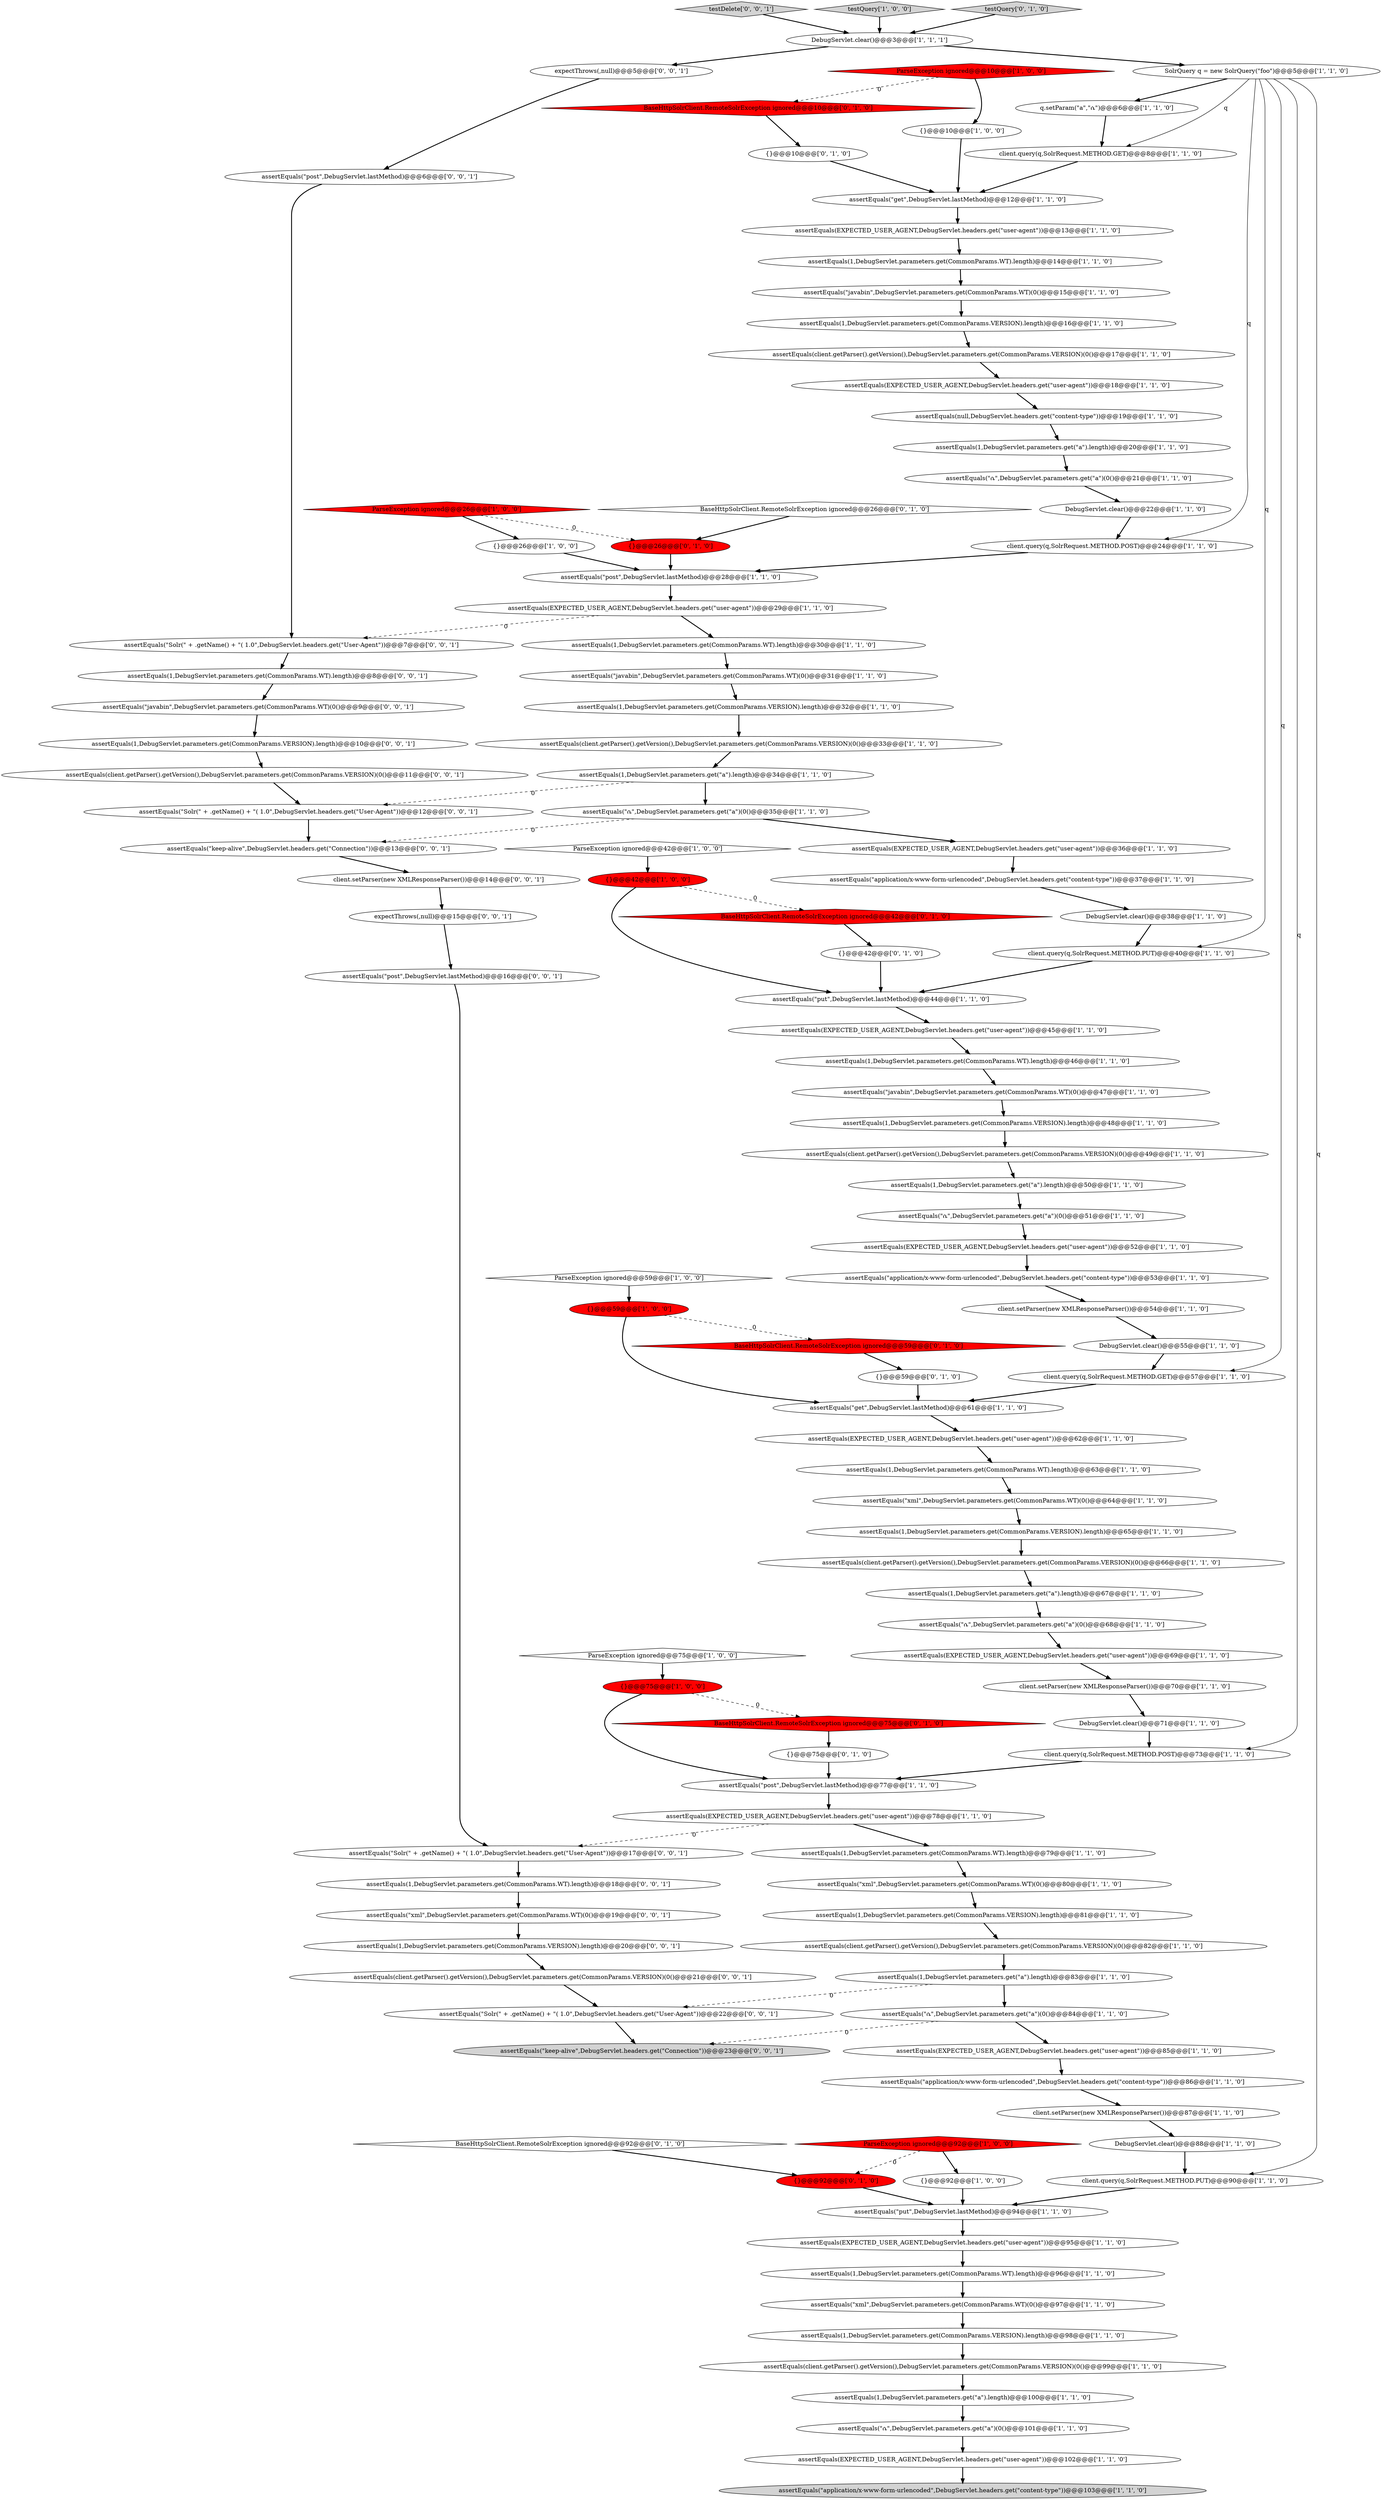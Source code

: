digraph {
12 [style = filled, label = "assertEquals(1,DebugServlet.parameters.get(CommonParams.VERSION).length)@@@16@@@['1', '1', '0']", fillcolor = white, shape = ellipse image = "AAA0AAABBB1BBB"];
40 [style = filled, label = "assertEquals(\"ሴ\",DebugServlet.parameters.get(\"a\")(0()@@@51@@@['1', '1', '0']", fillcolor = white, shape = ellipse image = "AAA0AAABBB1BBB"];
113 [style = filled, label = "client.setParser(new XMLResponseParser())@@@14@@@['0', '0', '1']", fillcolor = white, shape = ellipse image = "AAA0AAABBB3BBB"];
32 [style = filled, label = "assertEquals(\"javabin\",DebugServlet.parameters.get(CommonParams.WT)(0()@@@15@@@['1', '1', '0']", fillcolor = white, shape = ellipse image = "AAA0AAABBB1BBB"];
71 [style = filled, label = "assertEquals(\"application/x-www-form-urlencoded\",DebugServlet.headers.get(\"content-type\"))@@@103@@@['1', '1', '0']", fillcolor = lightgray, shape = ellipse image = "AAA0AAABBB1BBB"];
89 [style = filled, label = "{}@@@59@@@['0', '1', '0']", fillcolor = white, shape = ellipse image = "AAA0AAABBB2BBB"];
110 [style = filled, label = "expectThrows(,null)@@@5@@@['0', '0', '1']", fillcolor = white, shape = ellipse image = "AAA0AAABBB3BBB"];
103 [style = filled, label = "assertEquals(\"javabin\",DebugServlet.parameters.get(CommonParams.WT)(0()@@@9@@@['0', '0', '1']", fillcolor = white, shape = ellipse image = "AAA0AAABBB3BBB"];
45 [style = filled, label = "assertEquals(\"get\",DebugServlet.lastMethod)@@@12@@@['1', '1', '0']", fillcolor = white, shape = ellipse image = "AAA0AAABBB1BBB"];
105 [style = filled, label = "assertEquals(1,DebugServlet.parameters.get(CommonParams.VERSION).length)@@@20@@@['0', '0', '1']", fillcolor = white, shape = ellipse image = "AAA0AAABBB3BBB"];
116 [style = filled, label = "assertEquals(\"post\",DebugServlet.lastMethod)@@@16@@@['0', '0', '1']", fillcolor = white, shape = ellipse image = "AAA0AAABBB3BBB"];
47 [style = filled, label = "assertEquals(\"put\",DebugServlet.lastMethod)@@@44@@@['1', '1', '0']", fillcolor = white, shape = ellipse image = "AAA0AAABBB1BBB"];
58 [style = filled, label = "ParseException ignored@@@10@@@['1', '0', '0']", fillcolor = red, shape = diamond image = "AAA1AAABBB1BBB"];
92 [style = filled, label = "BaseHttpSolrClient.RemoteSolrException ignored@@@59@@@['0', '1', '0']", fillcolor = red, shape = diamond image = "AAA1AAABBB2BBB"];
46 [style = filled, label = "DebugServlet.clear()@@@38@@@['1', '1', '0']", fillcolor = white, shape = ellipse image = "AAA0AAABBB1BBB"];
79 [style = filled, label = "assertEquals(1,DebugServlet.parameters.get(CommonParams.WT).length)@@@46@@@['1', '1', '0']", fillcolor = white, shape = ellipse image = "AAA0AAABBB1BBB"];
6 [style = filled, label = "assertEquals(\"ሴ\",DebugServlet.parameters.get(\"a\")(0()@@@101@@@['1', '1', '0']", fillcolor = white, shape = ellipse image = "AAA0AAABBB1BBB"];
10 [style = filled, label = "assertEquals(1,DebugServlet.parameters.get(CommonParams.WT).length)@@@30@@@['1', '1', '0']", fillcolor = white, shape = ellipse image = "AAA0AAABBB1BBB"];
63 [style = filled, label = "assertEquals(EXPECTED_USER_AGENT,DebugServlet.headers.get(\"user-agent\"))@@@85@@@['1', '1', '0']", fillcolor = white, shape = ellipse image = "AAA0AAABBB1BBB"];
93 [style = filled, label = "BaseHttpSolrClient.RemoteSolrException ignored@@@26@@@['0', '1', '0']", fillcolor = white, shape = diamond image = "AAA0AAABBB2BBB"];
52 [style = filled, label = "client.setParser(new XMLResponseParser())@@@70@@@['1', '1', '0']", fillcolor = white, shape = ellipse image = "AAA0AAABBB1BBB"];
29 [style = filled, label = "assertEquals(EXPECTED_USER_AGENT,DebugServlet.headers.get(\"user-agent\"))@@@78@@@['1', '1', '0']", fillcolor = white, shape = ellipse image = "AAA0AAABBB1BBB"];
7 [style = filled, label = "assertEquals(null,DebugServlet.headers.get(\"content-type\"))@@@19@@@['1', '1', '0']", fillcolor = white, shape = ellipse image = "AAA0AAABBB1BBB"];
72 [style = filled, label = "assertEquals(client.getParser().getVersion(),DebugServlet.parameters.get(CommonParams.VERSION)(0()@@@82@@@['1', '1', '0']", fillcolor = white, shape = ellipse image = "AAA0AAABBB1BBB"];
11 [style = filled, label = "assertEquals(\"application/x-www-form-urlencoded\",DebugServlet.headers.get(\"content-type\"))@@@37@@@['1', '1', '0']", fillcolor = white, shape = ellipse image = "AAA0AAABBB1BBB"];
87 [style = filled, label = "ParseException ignored@@@26@@@['1', '0', '0']", fillcolor = red, shape = diamond image = "AAA1AAABBB1BBB"];
49 [style = filled, label = "{}@@@26@@@['1', '0', '0']", fillcolor = white, shape = ellipse image = "AAA0AAABBB1BBB"];
20 [style = filled, label = "assertEquals(client.getParser().getVersion(),DebugServlet.parameters.get(CommonParams.VERSION)(0()@@@66@@@['1', '1', '0']", fillcolor = white, shape = ellipse image = "AAA0AAABBB1BBB"];
8 [style = filled, label = "assertEquals(EXPECTED_USER_AGENT,DebugServlet.headers.get(\"user-agent\"))@@@69@@@['1', '1', '0']", fillcolor = white, shape = ellipse image = "AAA0AAABBB1BBB"];
18 [style = filled, label = "ParseException ignored@@@42@@@['1', '0', '0']", fillcolor = white, shape = diamond image = "AAA0AAABBB1BBB"];
13 [style = filled, label = "assertEquals(client.getParser().getVersion(),DebugServlet.parameters.get(CommonParams.VERSION)(0()@@@99@@@['1', '1', '0']", fillcolor = white, shape = ellipse image = "AAA0AAABBB1BBB"];
39 [style = filled, label = "{}@@@92@@@['1', '0', '0']", fillcolor = white, shape = ellipse image = "AAA0AAABBB1BBB"];
4 [style = filled, label = "DebugServlet.clear()@@@22@@@['1', '1', '0']", fillcolor = white, shape = ellipse image = "AAA0AAABBB1BBB"];
59 [style = filled, label = "assertEquals(client.getParser().getVersion(),DebugServlet.parameters.get(CommonParams.VERSION)(0()@@@33@@@['1', '1', '0']", fillcolor = white, shape = ellipse image = "AAA0AAABBB1BBB"];
120 [style = filled, label = "assertEquals(client.getParser().getVersion(),DebugServlet.parameters.get(CommonParams.VERSION)(0()@@@21@@@['0', '0', '1']", fillcolor = white, shape = ellipse image = "AAA0AAABBB3BBB"];
115 [style = filled, label = "assertEquals(1,DebugServlet.parameters.get(CommonParams.VERSION).length)@@@10@@@['0', '0', '1']", fillcolor = white, shape = ellipse image = "AAA0AAABBB3BBB"];
64 [style = filled, label = "assertEquals(1,DebugServlet.parameters.get(\"a\").length)@@@67@@@['1', '1', '0']", fillcolor = white, shape = ellipse image = "AAA0AAABBB1BBB"];
50 [style = filled, label = "assertEquals(1,DebugServlet.parameters.get(CommonParams.VERSION).length)@@@65@@@['1', '1', '0']", fillcolor = white, shape = ellipse image = "AAA0AAABBB1BBB"];
24 [style = filled, label = "assertEquals(EXPECTED_USER_AGENT,DebugServlet.headers.get(\"user-agent\"))@@@36@@@['1', '1', '0']", fillcolor = white, shape = ellipse image = "AAA0AAABBB1BBB"];
78 [style = filled, label = "assertEquals(EXPECTED_USER_AGENT,DebugServlet.headers.get(\"user-agent\"))@@@29@@@['1', '1', '0']", fillcolor = white, shape = ellipse image = "AAA0AAABBB1BBB"];
96 [style = filled, label = "BaseHttpSolrClient.RemoteSolrException ignored@@@92@@@['0', '1', '0']", fillcolor = white, shape = diamond image = "AAA0AAABBB2BBB"];
80 [style = filled, label = "assertEquals(\"ሴ\",DebugServlet.parameters.get(\"a\")(0()@@@84@@@['1', '1', '0']", fillcolor = white, shape = ellipse image = "AAA0AAABBB1BBB"];
65 [style = filled, label = "assertEquals(1,DebugServlet.parameters.get(\"a\").length)@@@20@@@['1', '1', '0']", fillcolor = white, shape = ellipse image = "AAA0AAABBB1BBB"];
76 [style = filled, label = "assertEquals(\"post\",DebugServlet.lastMethod)@@@77@@@['1', '1', '0']", fillcolor = white, shape = ellipse image = "AAA0AAABBB1BBB"];
73 [style = filled, label = "assertEquals(\"put\",DebugServlet.lastMethod)@@@94@@@['1', '1', '0']", fillcolor = white, shape = ellipse image = "AAA0AAABBB1BBB"];
121 [style = filled, label = "assertEquals(\"Solr(\" + .getName() + \"( 1.0\",DebugServlet.headers.get(\"User-Agent\"))@@@22@@@['0', '0', '1']", fillcolor = white, shape = ellipse image = "AAA0AAABBB3BBB"];
15 [style = filled, label = "assertEquals(\"ሴ\",DebugServlet.parameters.get(\"a\")(0()@@@35@@@['1', '1', '0']", fillcolor = white, shape = ellipse image = "AAA0AAABBB1BBB"];
95 [style = filled, label = "{}@@@75@@@['0', '1', '0']", fillcolor = white, shape = ellipse image = "AAA0AAABBB2BBB"];
107 [style = filled, label = "testDelete['0', '0', '1']", fillcolor = lightgray, shape = diamond image = "AAA0AAABBB3BBB"];
69 [style = filled, label = "assertEquals(1,DebugServlet.parameters.get(CommonParams.VERSION).length)@@@48@@@['1', '1', '0']", fillcolor = white, shape = ellipse image = "AAA0AAABBB1BBB"];
33 [style = filled, label = "testQuery['1', '0', '0']", fillcolor = lightgray, shape = diamond image = "AAA0AAABBB1BBB"];
51 [style = filled, label = "client.query(q,SolrRequest.METHOD.GET)@@@57@@@['1', '1', '0']", fillcolor = white, shape = ellipse image = "AAA0AAABBB1BBB"];
26 [style = filled, label = "DebugServlet.clear()@@@55@@@['1', '1', '0']", fillcolor = white, shape = ellipse image = "AAA0AAABBB1BBB"];
16 [style = filled, label = "assertEquals(1,DebugServlet.parameters.get(CommonParams.VERSION).length)@@@32@@@['1', '1', '0']", fillcolor = white, shape = ellipse image = "AAA0AAABBB1BBB"];
98 [style = filled, label = "{}@@@42@@@['0', '1', '0']", fillcolor = white, shape = ellipse image = "AAA0AAABBB2BBB"];
31 [style = filled, label = "{}@@@10@@@['1', '0', '0']", fillcolor = white, shape = ellipse image = "AAA0AAABBB1BBB"];
68 [style = filled, label = "assertEquals(\"javabin\",DebugServlet.parameters.get(CommonParams.WT)(0()@@@47@@@['1', '1', '0']", fillcolor = white, shape = ellipse image = "AAA0AAABBB1BBB"];
70 [style = filled, label = "assertEquals(EXPECTED_USER_AGENT,DebugServlet.headers.get(\"user-agent\"))@@@62@@@['1', '1', '0']", fillcolor = white, shape = ellipse image = "AAA0AAABBB1BBB"];
34 [style = filled, label = "assertEquals(\"xml\",DebugServlet.parameters.get(CommonParams.WT)(0()@@@80@@@['1', '1', '0']", fillcolor = white, shape = ellipse image = "AAA0AAABBB1BBB"];
41 [style = filled, label = "assertEquals(client.getParser().getVersion(),DebugServlet.parameters.get(CommonParams.VERSION)(0()@@@17@@@['1', '1', '0']", fillcolor = white, shape = ellipse image = "AAA0AAABBB1BBB"];
60 [style = filled, label = "ParseException ignored@@@92@@@['1', '0', '0']", fillcolor = red, shape = diamond image = "AAA1AAABBB1BBB"];
111 [style = filled, label = "assertEquals(1,DebugServlet.parameters.get(CommonParams.WT).length)@@@8@@@['0', '0', '1']", fillcolor = white, shape = ellipse image = "AAA0AAABBB3BBB"];
117 [style = filled, label = "assertEquals(\"Solr(\" + .getName() + \"( 1.0\",DebugServlet.headers.get(\"User-Agent\"))@@@12@@@['0', '0', '1']", fillcolor = white, shape = ellipse image = "AAA0AAABBB3BBB"];
94 [style = filled, label = "{}@@@26@@@['0', '1', '0']", fillcolor = red, shape = ellipse image = "AAA1AAABBB2BBB"];
5 [style = filled, label = "client.query(q,SolrRequest.METHOD.PUT)@@@40@@@['1', '1', '0']", fillcolor = white, shape = ellipse image = "AAA0AAABBB1BBB"];
100 [style = filled, label = "{}@@@92@@@['0', '1', '0']", fillcolor = red, shape = ellipse image = "AAA1AAABBB2BBB"];
88 [style = filled, label = "assertEquals(1,DebugServlet.parameters.get(\"a\").length)@@@100@@@['1', '1', '0']", fillcolor = white, shape = ellipse image = "AAA0AAABBB1BBB"];
9 [style = filled, label = "assertEquals(\"application/x-www-form-urlencoded\",DebugServlet.headers.get(\"content-type\"))@@@86@@@['1', '1', '0']", fillcolor = white, shape = ellipse image = "AAA0AAABBB1BBB"];
1 [style = filled, label = "DebugServlet.clear()@@@88@@@['1', '1', '0']", fillcolor = white, shape = ellipse image = "AAA0AAABBB1BBB"];
35 [style = filled, label = "{}@@@59@@@['1', '0', '0']", fillcolor = red, shape = ellipse image = "AAA1AAABBB1BBB"];
62 [style = filled, label = "assertEquals(EXPECTED_USER_AGENT,DebugServlet.headers.get(\"user-agent\"))@@@102@@@['1', '1', '0']", fillcolor = white, shape = ellipse image = "AAA0AAABBB1BBB"];
17 [style = filled, label = "assertEquals(\"application/x-www-form-urlencoded\",DebugServlet.headers.get(\"content-type\"))@@@53@@@['1', '1', '0']", fillcolor = white, shape = ellipse image = "AAA0AAABBB1BBB"];
109 [style = filled, label = "assertEquals(\"keep-alive\",DebugServlet.headers.get(\"Connection\"))@@@13@@@['0', '0', '1']", fillcolor = white, shape = ellipse image = "AAA0AAABBB3BBB"];
38 [style = filled, label = "assertEquals(1,DebugServlet.parameters.get(CommonParams.WT).length)@@@63@@@['1', '1', '0']", fillcolor = white, shape = ellipse image = "AAA0AAABBB1BBB"];
27 [style = filled, label = "ParseException ignored@@@59@@@['1', '0', '0']", fillcolor = white, shape = diamond image = "AAA0AAABBB1BBB"];
61 [style = filled, label = "assertEquals(\"javabin\",DebugServlet.parameters.get(CommonParams.WT)(0()@@@31@@@['1', '1', '0']", fillcolor = white, shape = ellipse image = "AAA0AAABBB1BBB"];
85 [style = filled, label = "client.setParser(new XMLResponseParser())@@@87@@@['1', '1', '0']", fillcolor = white, shape = ellipse image = "AAA0AAABBB1BBB"];
53 [style = filled, label = "assertEquals(EXPECTED_USER_AGENT,DebugServlet.headers.get(\"user-agent\"))@@@18@@@['1', '1', '0']", fillcolor = white, shape = ellipse image = "AAA0AAABBB1BBB"];
43 [style = filled, label = "assertEquals(\"xml\",DebugServlet.parameters.get(CommonParams.WT)(0()@@@64@@@['1', '1', '0']", fillcolor = white, shape = ellipse image = "AAA0AAABBB1BBB"];
75 [style = filled, label = "{}@@@75@@@['1', '0', '0']", fillcolor = red, shape = ellipse image = "AAA1AAABBB1BBB"];
77 [style = filled, label = "assertEquals(1,DebugServlet.parameters.get(CommonParams.WT).length)@@@96@@@['1', '1', '0']", fillcolor = white, shape = ellipse image = "AAA0AAABBB1BBB"];
104 [style = filled, label = "assertEquals(1,DebugServlet.parameters.get(CommonParams.WT).length)@@@18@@@['0', '0', '1']", fillcolor = white, shape = ellipse image = "AAA0AAABBB3BBB"];
56 [style = filled, label = "assertEquals(EXPECTED_USER_AGENT,DebugServlet.headers.get(\"user-agent\"))@@@13@@@['1', '1', '0']", fillcolor = white, shape = ellipse image = "AAA0AAABBB1BBB"];
55 [style = filled, label = "client.query(q,SolrRequest.METHOD.PUT)@@@90@@@['1', '1', '0']", fillcolor = white, shape = ellipse image = "AAA0AAABBB1BBB"];
3 [style = filled, label = "assertEquals(\"ሴ\",DebugServlet.parameters.get(\"a\")(0()@@@21@@@['1', '1', '0']", fillcolor = white, shape = ellipse image = "AAA0AAABBB1BBB"];
99 [style = filled, label = "BaseHttpSolrClient.RemoteSolrException ignored@@@42@@@['0', '1', '0']", fillcolor = red, shape = diamond image = "AAA1AAABBB2BBB"];
22 [style = filled, label = "assertEquals(\"post\",DebugServlet.lastMethod)@@@28@@@['1', '1', '0']", fillcolor = white, shape = ellipse image = "AAA0AAABBB1BBB"];
44 [style = filled, label = "assertEquals(EXPECTED_USER_AGENT,DebugServlet.headers.get(\"user-agent\"))@@@45@@@['1', '1', '0']", fillcolor = white, shape = ellipse image = "AAA0AAABBB1BBB"];
82 [style = filled, label = "assertEquals(1,DebugServlet.parameters.get(\"a\").length)@@@34@@@['1', '1', '0']", fillcolor = white, shape = ellipse image = "AAA0AAABBB1BBB"];
2 [style = filled, label = "DebugServlet.clear()@@@3@@@['1', '1', '1']", fillcolor = white, shape = ellipse image = "AAA0AAABBB1BBB"];
74 [style = filled, label = "ParseException ignored@@@75@@@['1', '0', '0']", fillcolor = white, shape = diamond image = "AAA0AAABBB1BBB"];
86 [style = filled, label = "client.query(q,SolrRequest.METHOD.POST)@@@24@@@['1', '1', '0']", fillcolor = white, shape = ellipse image = "AAA0AAABBB1BBB"];
102 [style = filled, label = "assertEquals(client.getParser().getVersion(),DebugServlet.parameters.get(CommonParams.VERSION)(0()@@@11@@@['0', '0', '1']", fillcolor = white, shape = ellipse image = "AAA0AAABBB3BBB"];
21 [style = filled, label = "assertEquals(1,DebugServlet.parameters.get(\"a\").length)@@@83@@@['1', '1', '0']", fillcolor = white, shape = ellipse image = "AAA0AAABBB1BBB"];
112 [style = filled, label = "assertEquals(\"Solr(\" + .getName() + \"( 1.0\",DebugServlet.headers.get(\"User-Agent\"))@@@7@@@['0', '0', '1']", fillcolor = white, shape = ellipse image = "AAA0AAABBB3BBB"];
97 [style = filled, label = "BaseHttpSolrClient.RemoteSolrException ignored@@@10@@@['0', '1', '0']", fillcolor = red, shape = diamond image = "AAA1AAABBB2BBB"];
67 [style = filled, label = "assertEquals(EXPECTED_USER_AGENT,DebugServlet.headers.get(\"user-agent\"))@@@95@@@['1', '1', '0']", fillcolor = white, shape = ellipse image = "AAA0AAABBB1BBB"];
66 [style = filled, label = "client.setParser(new XMLResponseParser())@@@54@@@['1', '1', '0']", fillcolor = white, shape = ellipse image = "AAA0AAABBB1BBB"];
48 [style = filled, label = "client.query(q,SolrRequest.METHOD.POST)@@@73@@@['1', '1', '0']", fillcolor = white, shape = ellipse image = "AAA0AAABBB1BBB"];
19 [style = filled, label = "client.query(q,SolrRequest.METHOD.GET)@@@8@@@['1', '1', '0']", fillcolor = white, shape = ellipse image = "AAA0AAABBB1BBB"];
57 [style = filled, label = "assertEquals(1,DebugServlet.parameters.get(CommonParams.VERSION).length)@@@81@@@['1', '1', '0']", fillcolor = white, shape = ellipse image = "AAA0AAABBB1BBB"];
37 [style = filled, label = "assertEquals(1,DebugServlet.parameters.get(CommonParams.WT).length)@@@14@@@['1', '1', '0']", fillcolor = white, shape = ellipse image = "AAA0AAABBB1BBB"];
114 [style = filled, label = "assertEquals(\"Solr(\" + .getName() + \"( 1.0\",DebugServlet.headers.get(\"User-Agent\"))@@@17@@@['0', '0', '1']", fillcolor = white, shape = ellipse image = "AAA0AAABBB3BBB"];
28 [style = filled, label = "assertEquals(\"ሴ\",DebugServlet.parameters.get(\"a\")(0()@@@68@@@['1', '1', '0']", fillcolor = white, shape = ellipse image = "AAA0AAABBB1BBB"];
81 [style = filled, label = "assertEquals(EXPECTED_USER_AGENT,DebugServlet.headers.get(\"user-agent\"))@@@52@@@['1', '1', '0']", fillcolor = white, shape = ellipse image = "AAA0AAABBB1BBB"];
25 [style = filled, label = "assertEquals(client.getParser().getVersion(),DebugServlet.parameters.get(CommonParams.VERSION)(0()@@@49@@@['1', '1', '0']", fillcolor = white, shape = ellipse image = "AAA0AAABBB1BBB"];
101 [style = filled, label = "BaseHttpSolrClient.RemoteSolrException ignored@@@75@@@['0', '1', '0']", fillcolor = red, shape = diamond image = "AAA1AAABBB2BBB"];
84 [style = filled, label = "assertEquals(1,DebugServlet.parameters.get(CommonParams.VERSION).length)@@@98@@@['1', '1', '0']", fillcolor = white, shape = ellipse image = "AAA0AAABBB1BBB"];
30 [style = filled, label = "{}@@@42@@@['1', '0', '0']", fillcolor = red, shape = ellipse image = "AAA1AAABBB1BBB"];
91 [style = filled, label = "{}@@@10@@@['0', '1', '0']", fillcolor = white, shape = ellipse image = "AAA0AAABBB2BBB"];
118 [style = filled, label = "assertEquals(\"xml\",DebugServlet.parameters.get(CommonParams.WT)(0()@@@19@@@['0', '0', '1']", fillcolor = white, shape = ellipse image = "AAA0AAABBB3BBB"];
90 [style = filled, label = "testQuery['0', '1', '0']", fillcolor = lightgray, shape = diamond image = "AAA0AAABBB2BBB"];
106 [style = filled, label = "assertEquals(\"keep-alive\",DebugServlet.headers.get(\"Connection\"))@@@23@@@['0', '0', '1']", fillcolor = lightgray, shape = ellipse image = "AAA0AAABBB3BBB"];
36 [style = filled, label = "assertEquals(\"get\",DebugServlet.lastMethod)@@@61@@@['1', '1', '0']", fillcolor = white, shape = ellipse image = "AAA0AAABBB1BBB"];
42 [style = filled, label = "assertEquals(1,DebugServlet.parameters.get(\"a\").length)@@@50@@@['1', '1', '0']", fillcolor = white, shape = ellipse image = "AAA0AAABBB1BBB"];
0 [style = filled, label = "assertEquals(1,DebugServlet.parameters.get(CommonParams.WT).length)@@@79@@@['1', '1', '0']", fillcolor = white, shape = ellipse image = "AAA0AAABBB1BBB"];
23 [style = filled, label = "SolrQuery q = new SolrQuery(\"foo\")@@@5@@@['1', '1', '0']", fillcolor = white, shape = ellipse image = "AAA0AAABBB1BBB"];
83 [style = filled, label = "assertEquals(\"xml\",DebugServlet.parameters.get(CommonParams.WT)(0()@@@97@@@['1', '1', '0']", fillcolor = white, shape = ellipse image = "AAA0AAABBB1BBB"];
119 [style = filled, label = "assertEquals(\"post\",DebugServlet.lastMethod)@@@6@@@['0', '0', '1']", fillcolor = white, shape = ellipse image = "AAA0AAABBB3BBB"];
108 [style = filled, label = "expectThrows(,null)@@@15@@@['0', '0', '1']", fillcolor = white, shape = ellipse image = "AAA0AAABBB3BBB"];
14 [style = filled, label = "q.setParam(\"a\",\"ሴ\")@@@6@@@['1', '1', '0']", fillcolor = white, shape = ellipse image = "AAA0AAABBB1BBB"];
54 [style = filled, label = "DebugServlet.clear()@@@71@@@['1', '1', '0']", fillcolor = white, shape = ellipse image = "AAA0AAABBB1BBB"];
120->121 [style = bold, label=""];
81->17 [style = bold, label=""];
83->84 [style = bold, label=""];
116->114 [style = bold, label=""];
60->100 [style = dashed, label="0"];
21->80 [style = bold, label=""];
1->55 [style = bold, label=""];
68->69 [style = bold, label=""];
66->26 [style = bold, label=""];
84->13 [style = bold, label=""];
46->5 [style = bold, label=""];
32->12 [style = bold, label=""];
70->38 [style = bold, label=""];
29->0 [style = bold, label=""];
110->119 [style = bold, label=""];
18->30 [style = bold, label=""];
105->120 [style = bold, label=""];
11->46 [style = bold, label=""];
3->4 [style = bold, label=""];
26->51 [style = bold, label=""];
49->22 [style = bold, label=""];
2->23 [style = bold, label=""];
58->97 [style = dashed, label="0"];
101->95 [style = bold, label=""];
119->112 [style = bold, label=""];
93->94 [style = bold, label=""];
24->11 [style = bold, label=""];
23->55 [style = solid, label="q"];
115->102 [style = bold, label=""];
104->118 [style = bold, label=""];
13->88 [style = bold, label=""];
37->32 [style = bold, label=""];
102->117 [style = bold, label=""];
22->78 [style = bold, label=""];
90->2 [style = bold, label=""];
44->79 [style = bold, label=""];
60->39 [style = bold, label=""];
6->62 [style = bold, label=""];
99->98 [style = bold, label=""];
91->45 [style = bold, label=""];
88->6 [style = bold, label=""];
82->117 [style = dashed, label="0"];
94->22 [style = bold, label=""];
73->67 [style = bold, label=""];
10->61 [style = bold, label=""];
87->49 [style = bold, label=""];
97->91 [style = bold, label=""];
89->36 [style = bold, label=""];
40->81 [style = bold, label=""];
111->103 [style = bold, label=""];
109->113 [style = bold, label=""];
113->108 [style = bold, label=""];
23->5 [style = solid, label="q"];
42->40 [style = bold, label=""];
100->73 [style = bold, label=""];
12->41 [style = bold, label=""];
41->53 [style = bold, label=""];
23->14 [style = bold, label=""];
78->10 [style = bold, label=""];
0->34 [style = bold, label=""];
75->101 [style = dashed, label="0"];
112->111 [style = bold, label=""];
9->85 [style = bold, label=""];
17->66 [style = bold, label=""];
29->114 [style = dashed, label="0"];
87->94 [style = dashed, label="0"];
80->106 [style = dashed, label="0"];
45->56 [style = bold, label=""];
47->44 [style = bold, label=""];
72->21 [style = bold, label=""];
30->47 [style = bold, label=""];
36->70 [style = bold, label=""];
118->105 [style = bold, label=""];
52->54 [style = bold, label=""];
34->57 [style = bold, label=""];
74->75 [style = bold, label=""];
21->121 [style = dashed, label="0"];
67->77 [style = bold, label=""];
78->112 [style = dashed, label="0"];
92->89 [style = bold, label=""];
95->76 [style = bold, label=""];
56->37 [style = bold, label=""];
86->22 [style = bold, label=""];
48->76 [style = bold, label=""];
14->19 [style = bold, label=""];
107->2 [style = bold, label=""];
8->52 [style = bold, label=""];
27->35 [style = bold, label=""];
76->29 [style = bold, label=""];
19->45 [style = bold, label=""];
39->73 [style = bold, label=""];
51->36 [style = bold, label=""];
96->100 [style = bold, label=""];
23->19 [style = solid, label="q"];
16->59 [style = bold, label=""];
20->64 [style = bold, label=""];
108->116 [style = bold, label=""];
28->8 [style = bold, label=""];
103->115 [style = bold, label=""];
30->99 [style = dashed, label="0"];
77->83 [style = bold, label=""];
25->42 [style = bold, label=""];
75->76 [style = bold, label=""];
79->68 [style = bold, label=""];
114->104 [style = bold, label=""];
33->2 [style = bold, label=""];
38->43 [style = bold, label=""];
80->63 [style = bold, label=""];
117->109 [style = bold, label=""];
65->3 [style = bold, label=""];
61->16 [style = bold, label=""];
43->50 [style = bold, label=""];
63->9 [style = bold, label=""];
55->73 [style = bold, label=""];
50->20 [style = bold, label=""];
23->48 [style = solid, label="q"];
54->48 [style = bold, label=""];
58->31 [style = bold, label=""];
57->72 [style = bold, label=""];
2->110 [style = bold, label=""];
23->86 [style = solid, label="q"];
7->65 [style = bold, label=""];
5->47 [style = bold, label=""];
121->106 [style = bold, label=""];
59->82 [style = bold, label=""];
62->71 [style = bold, label=""];
53->7 [style = bold, label=""];
15->24 [style = bold, label=""];
35->92 [style = dashed, label="0"];
98->47 [style = bold, label=""];
85->1 [style = bold, label=""];
69->25 [style = bold, label=""];
35->36 [style = bold, label=""];
64->28 [style = bold, label=""];
31->45 [style = bold, label=""];
4->86 [style = bold, label=""];
82->15 [style = bold, label=""];
23->51 [style = solid, label="q"];
15->109 [style = dashed, label="0"];
}
